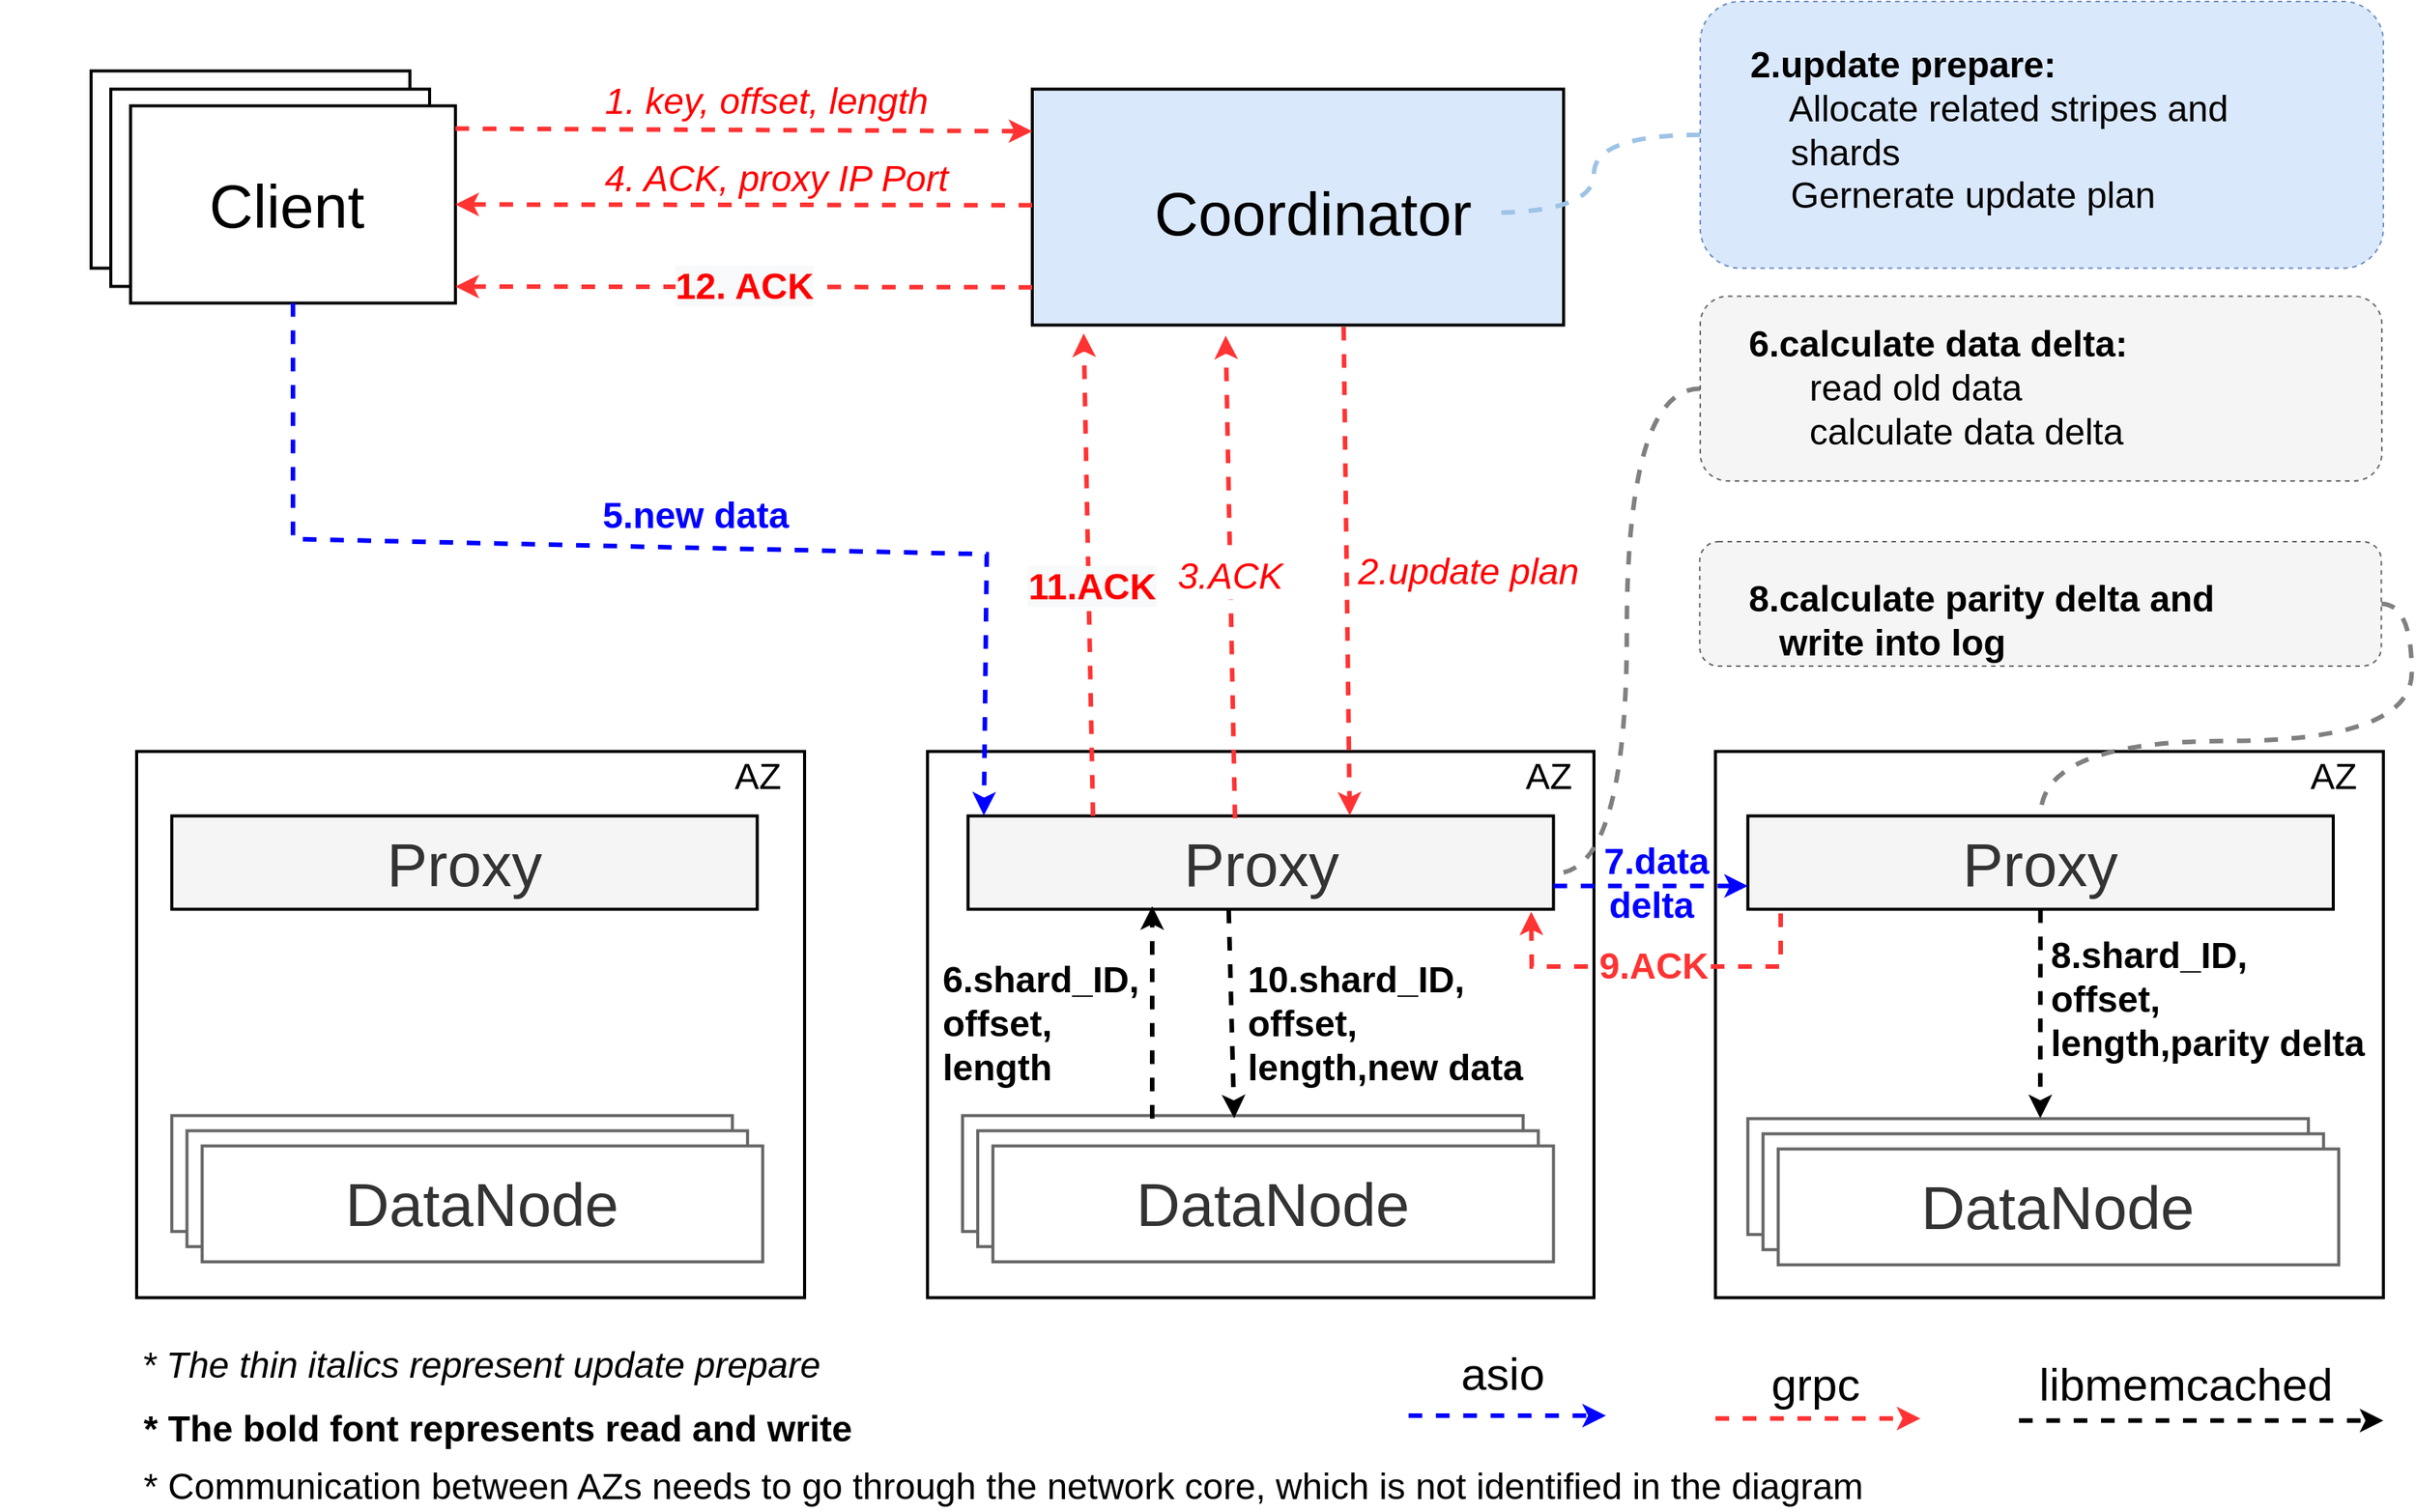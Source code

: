 <mxfile version="20.3.0" type="device"><diagram id="HhNs6VlUK-s6tqW2NsIr" name="第 1 页"><mxGraphModel dx="-1522" dy="-8291" grid="1" gridSize="10" guides="1" tooltips="1" connect="1" arrows="1" fold="1" page="1" pageScale="1" pageWidth="3300" pageHeight="4681" math="0" shadow="0"><root><mxCell id="0"/><mxCell id="1" parent="0"/><mxCell id="aSAHX1Qj_qLkxHgZWuh3-1" value="" style="rounded=0;whiteSpace=wrap;html=1;strokeWidth=2;" parent="1" vertex="1"><mxGeometry x="3471" y="9519.75" width="210" height="130" as="geometry"/></mxCell><mxCell id="aSAHX1Qj_qLkxHgZWuh3-2" value="" style="rounded=0;whiteSpace=wrap;html=1;strokeWidth=2;" parent="1" vertex="1"><mxGeometry x="3484" y="9531.75" width="210" height="130" as="geometry"/></mxCell><mxCell id="aSAHX1Qj_qLkxHgZWuh3-3" value="" style="rounded=0;whiteSpace=wrap;html=1;strokeWidth=2;" parent="1" vertex="1"><mxGeometry x="3497" y="9542.75" width="214" height="130" as="geometry"/></mxCell><mxCell id="aSAHX1Qj_qLkxHgZWuh3-4" value="&lt;font style=&quot;font-size: 40px;&quot;&gt;Client&lt;/font&gt;" style="text;html=1;strokeColor=none;fillColor=none;align=center;verticalAlign=middle;whiteSpace=wrap;rounded=0;" parent="1" vertex="1"><mxGeometry x="3528" y="9572.25" width="144" height="70.5" as="geometry"/></mxCell><mxCell id="aSAHX1Qj_qLkxHgZWuh3-5" value="" style="rounded=0;whiteSpace=wrap;html=1;fontSize=40;strokeWidth=2;fillColor=none;" parent="1" vertex="1"><mxGeometry x="3501" y="9968.25" width="440" height="360" as="geometry"/></mxCell><mxCell id="aSAHX1Qj_qLkxHgZWuh3-6" value="&lt;span style=&quot;font-size: 40px;&quot;&gt;Proxy&lt;/span&gt;&lt;span style=&quot;font-size: 40px;&quot;&gt;&lt;br&gt;&lt;/span&gt;" style="rounded=0;whiteSpace=wrap;html=1;strokeColor=#000000;strokeWidth=2;fontSize=30;fillColor=#f5f5f5;fontColor=#333333;" parent="1" vertex="1"><mxGeometry x="3524.17" y="10010.75" width="385.64" height="61.5" as="geometry"/></mxCell><mxCell id="aSAHX1Qj_qLkxHgZWuh3-7" value="DataNode" style="rounded=0;whiteSpace=wrap;html=1;fontSize=40;strokeWidth=2;fillColor=#FFFFFF;fontColor=#333333;strokeColor=#666666;" parent="1" vertex="1"><mxGeometry x="3524.17" y="10208.25" width="369.25" height="76.37" as="geometry"/></mxCell><mxCell id="aSAHX1Qj_qLkxHgZWuh3-8" value="&lt;div style=&quot;text-align: center;&quot;&gt;&lt;font style=&quot;font-size: 24px;&quot;&gt;AZ&lt;/font&gt;&lt;/div&gt;" style="text;whiteSpace=wrap;html=1;fontSize=30;" parent="1" vertex="1"><mxGeometry x="3893.42" y="9958.25" width="70" height="60" as="geometry"/></mxCell><mxCell id="aSAHX1Qj_qLkxHgZWuh3-9" value="" style="endArrow=classic;html=1;rounded=0;fontSize=19;dashed=1;strokeWidth=3;strokeColor=#FF3333;" parent="1" edge="1"><mxGeometry width="50" height="50" relative="1" as="geometry"><mxPoint x="4541" y="10407.88" as="sourcePoint"/><mxPoint x="4676.01" y="10407.88" as="targetPoint"/></mxGeometry></mxCell><mxCell id="aSAHX1Qj_qLkxHgZWuh3-10" value="&lt;font style=&quot;font-size: 30px;&quot;&gt;grpc&lt;/font&gt;" style="text;html=1;strokeColor=none;fillColor=none;align=center;verticalAlign=middle;whiteSpace=wrap;rounded=0;" parent="1" vertex="1"><mxGeometry x="4576.89" y="10369.88" width="60" height="30" as="geometry"/></mxCell><mxCell id="aSAHX1Qj_qLkxHgZWuh3-11" value="" style="endArrow=classic;html=1;rounded=0;fontSize=19;dashed=1;strokeWidth=3;strokeColor=#0000FF;" parent="1" edge="1"><mxGeometry width="50" height="50" relative="1" as="geometry"><mxPoint x="4338.88" y="10406.01" as="sourcePoint"/><mxPoint x="4468.88" y="10406.01" as="targetPoint"/></mxGeometry></mxCell><mxCell id="aSAHX1Qj_qLkxHgZWuh3-12" value="&lt;font style=&quot;font-size: 30px;&quot;&gt;asio&lt;/font&gt;" style="text;html=1;strokeColor=none;fillColor=none;align=center;verticalAlign=middle;whiteSpace=wrap;rounded=0;" parent="1" vertex="1"><mxGeometry x="4370.51" y="10363.01" width="60" height="30" as="geometry"/></mxCell><mxCell id="aSAHX1Qj_qLkxHgZWuh3-13" value="" style="endArrow=classic;html=1;rounded=0;fontSize=19;dashed=1;strokeWidth=3;strokeColor=#000000;" parent="1" edge="1"><mxGeometry width="50" height="50" relative="1" as="geometry"><mxPoint x="4741" y="10409.25" as="sourcePoint"/><mxPoint x="4981" y="10409.25" as="targetPoint"/></mxGeometry></mxCell><mxCell id="aSAHX1Qj_qLkxHgZWuh3-14" value="&lt;font style=&quot;font-size: 30px;&quot;&gt;libmemcached&lt;/font&gt;" style="text;html=1;strokeColor=none;fillColor=none;align=center;verticalAlign=middle;whiteSpace=wrap;rounded=0;" parent="1" vertex="1"><mxGeometry x="4821" y="10369.88" width="60" height="30" as="geometry"/></mxCell><mxCell id="aSAHX1Qj_qLkxHgZWuh3-15" value="DataNode" style="rounded=0;whiteSpace=wrap;html=1;fontSize=40;strokeWidth=2;fillColor=#FFFFFF;fontColor=#333333;strokeColor=#666666;" parent="1" vertex="1"><mxGeometry x="3534.17" y="10218.25" width="369.25" height="76.37" as="geometry"/></mxCell><mxCell id="aSAHX1Qj_qLkxHgZWuh3-16" value="DataNode" style="rounded=0;whiteSpace=wrap;html=1;fontSize=40;strokeWidth=2;fillColor=default;fontColor=#333333;strokeColor=#666666;" parent="1" vertex="1"><mxGeometry x="3544.17" y="10228.25" width="369.25" height="76.37" as="geometry"/></mxCell><mxCell id="aSAHX1Qj_qLkxHgZWuh3-17" value="" style="rounded=0;whiteSpace=wrap;html=1;fontSize=40;strokeWidth=2;fillColor=none;" parent="1" vertex="1"><mxGeometry x="4022" y="9968.25" width="439" height="360" as="geometry"/></mxCell><mxCell id="aSAHX1Qj_qLkxHgZWuh3-18" value="&lt;span style=&quot;font-size: 40px;&quot;&gt;Proxy&lt;/span&gt;&lt;span style=&quot;font-size: 40px;&quot;&gt;&lt;br&gt;&lt;/span&gt;" style="rounded=0;whiteSpace=wrap;html=1;strokeColor=#000000;strokeWidth=2;fontSize=30;fillColor=#f5f5f5;fontColor=#333333;" parent="1" vertex="1"><mxGeometry x="4048.68" y="10010.75" width="385.64" height="61.5" as="geometry"/></mxCell><mxCell id="aSAHX1Qj_qLkxHgZWuh3-19" value="DataNode" style="rounded=0;whiteSpace=wrap;html=1;fontSize=40;strokeWidth=2;fillColor=#FFFFFF;fontColor=#333333;strokeColor=#666666;" parent="1" vertex="1"><mxGeometry x="4045.07" y="10208.25" width="369.25" height="76.37" as="geometry"/></mxCell><mxCell id="aSAHX1Qj_qLkxHgZWuh3-20" value="DataNode" style="rounded=0;whiteSpace=wrap;html=1;fontSize=40;strokeWidth=2;fillColor=#FFFFFF;fontColor=#333333;strokeColor=#666666;" parent="1" vertex="1"><mxGeometry x="4055.07" y="10218.25" width="369.25" height="76.37" as="geometry"/></mxCell><mxCell id="aSAHX1Qj_qLkxHgZWuh3-21" value="DataNode" style="rounded=0;whiteSpace=wrap;html=1;fontSize=40;strokeWidth=2;fillColor=#FFFFFF;fontColor=#333333;strokeColor=#666666;" parent="1" vertex="1"><mxGeometry x="4065.07" y="10228.25" width="369.25" height="76.37" as="geometry"/></mxCell><mxCell id="aSAHX1Qj_qLkxHgZWuh3-22" value="" style="rounded=0;whiteSpace=wrap;html=1;fontSize=40;strokeWidth=2;fillColor=none;" parent="1" vertex="1"><mxGeometry x="4541" y="9968.25" width="440" height="360" as="geometry"/></mxCell><mxCell id="aSAHX1Qj_qLkxHgZWuh3-23" value="&lt;span style=&quot;font-size: 40px;&quot;&gt;Proxy&lt;/span&gt;&lt;span style=&quot;font-size: 40px;&quot;&gt;&lt;br&gt;&lt;/span&gt;" style="rounded=0;whiteSpace=wrap;html=1;strokeColor=#000000;strokeWidth=2;fontSize=30;fillColor=#f5f5f5;fontColor=#333333;" parent="1" vertex="1"><mxGeometry x="4562.36" y="10010.75" width="385.64" height="61.5" as="geometry"/></mxCell><mxCell id="aSAHX1Qj_qLkxHgZWuh3-24" value="DataNode" style="rounded=0;whiteSpace=wrap;html=1;fontSize=40;strokeWidth=2;fillColor=#FFFFFF;fontColor=#333333;strokeColor=#666666;" parent="1" vertex="1"><mxGeometry x="4562.36" y="10210.25" width="369.25" height="76.37" as="geometry"/></mxCell><mxCell id="aSAHX1Qj_qLkxHgZWuh3-25" value="DataNode" style="rounded=0;whiteSpace=wrap;html=1;fontSize=40;strokeWidth=2;fillColor=#FFFFFF;fontColor=#333333;strokeColor=#666666;" parent="1" vertex="1"><mxGeometry x="4572.36" y="10220.25" width="369.25" height="76.37" as="geometry"/></mxCell><mxCell id="aSAHX1Qj_qLkxHgZWuh3-26" value="DataNode" style="rounded=0;whiteSpace=wrap;html=1;fontSize=40;strokeWidth=2;fillColor=#FFFFFF;fontColor=#333333;strokeColor=#666666;" parent="1" vertex="1"><mxGeometry x="4582.36" y="10230.25" width="369.25" height="76.37" as="geometry"/></mxCell><mxCell id="aSAHX1Qj_qLkxHgZWuh3-27" value="" style="rounded=0;whiteSpace=wrap;html=1;strokeColor=#000000;strokeWidth=2;fontSize=30;fillColor=#dae8fc;" parent="1" vertex="1"><mxGeometry x="4091" y="9531.75" width="350" height="155.5" as="geometry"/></mxCell><mxCell id="aSAHX1Qj_qLkxHgZWuh3-28" value="&lt;font style=&quot;font-size: 24px;&quot;&gt;&lt;font color=&quot;#ff0000&quot;&gt;&lt;i&gt;1.&amp;nbsp;key, offset, length&lt;/i&gt;&lt;/font&gt;&lt;/font&gt;" style="text;html=1;strokeColor=none;fillColor=none;align=center;verticalAlign=middle;whiteSpace=wrap;rounded=0;" parent="1" vertex="1"><mxGeometry x="3711" y="9524.75" width="410" height="30" as="geometry"/></mxCell><mxCell id="aSAHX1Qj_qLkxHgZWuh3-29" value="" style="endArrow=classic;html=1;rounded=0;fontSize=19;dashed=1;strokeWidth=3;strokeColor=#FF3333;entryX=0;entryY=0.5;entryDx=0;entryDy=0;exitX=1;exitY=0.5;exitDx=0;exitDy=0;" parent="1" edge="1"><mxGeometry width="50" height="50" relative="1" as="geometry"><mxPoint x="3711" y="9557.75" as="sourcePoint"/><mxPoint x="4091" y="9559.5" as="targetPoint"/></mxGeometry></mxCell><mxCell id="aSAHX1Qj_qLkxHgZWuh3-30" style="edgeStyle=orthogonalEdgeStyle;curved=1;rounded=0;orthogonalLoop=1;jettySize=auto;html=1;exitX=0;exitY=0.5;exitDx=0;exitDy=0;dashed=1;fontSize=24;endSize=12;endArrow=none;endFill=0;strokeWidth=3;strokeColor=#9DC3E6;" parent="1" source="aSAHX1Qj_qLkxHgZWuh3-31" target="aSAHX1Qj_qLkxHgZWuh3-32" edge="1"><mxGeometry relative="1" as="geometry"><mxPoint x="4631" y="9428.25" as="targetPoint"/></mxGeometry></mxCell><mxCell id="aSAHX1Qj_qLkxHgZWuh3-31" value="" style="rounded=1;whiteSpace=wrap;html=1;fontSize=24;fillColor=#dae8fc;dashed=1;strokeColor=#6c8ebf;" parent="1" vertex="1"><mxGeometry x="4531" y="9474" width="450" height="175.75" as="geometry"/></mxCell><mxCell id="aSAHX1Qj_qLkxHgZWuh3-32" value="&lt;span style=&quot;font-size: 40px;&quot;&gt;Coordinator&lt;/span&gt;" style="text;html=1;strokeColor=none;fillColor=none;align=center;verticalAlign=middle;whiteSpace=wrap;rounded=0;fontSize=24;" parent="1" vertex="1"><mxGeometry x="4161" y="9598.19" width="230" height="30" as="geometry"/></mxCell><mxCell id="aSAHX1Qj_qLkxHgZWuh3-33" value="&lt;b&gt;2.update prepare:&lt;/b&gt;&lt;br&gt;&amp;nbsp; &amp;nbsp; Allocate related stripes and&amp;nbsp; &amp;nbsp; &amp;nbsp; shards&lt;br&gt;&amp;nbsp; &amp;nbsp; Gernerate update plan" style="text;html=1;strokeColor=none;fillColor=none;align=left;verticalAlign=middle;whiteSpace=wrap;rounded=0;fontSize=24;" parent="1" vertex="1"><mxGeometry x="4562.36" y="9493.13" width="330" height="132.62" as="geometry"/></mxCell><mxCell id="aSAHX1Qj_qLkxHgZWuh3-34" style="edgeStyle=orthogonalEdgeStyle;curved=1;rounded=0;orthogonalLoop=1;jettySize=auto;html=1;exitX=0.5;exitY=1;exitDx=0;exitDy=0;dashed=1;strokeWidth=3;fontSize=24;fontColor=#FF0000;endArrow=none;endFill=0;endSize=12;" parent="1" source="aSAHX1Qj_qLkxHgZWuh3-32" target="aSAHX1Qj_qLkxHgZWuh3-32" edge="1"><mxGeometry relative="1" as="geometry"/></mxCell><mxCell id="aSAHX1Qj_qLkxHgZWuh3-35" value="" style="endArrow=classic;html=1;rounded=0;fontSize=19;dashed=1;strokeWidth=3;strokeColor=#FF3333;entryX=0.652;entryY=-0.005;entryDx=0;entryDy=0;entryPerimeter=0;exitX=0.586;exitY=1.007;exitDx=0;exitDy=0;exitPerimeter=0;" parent="1" source="aSAHX1Qj_qLkxHgZWuh3-27" target="aSAHX1Qj_qLkxHgZWuh3-18" edge="1"><mxGeometry width="50" height="50" relative="1" as="geometry"><mxPoint x="4261" y="9688.25" as="sourcePoint"/><mxPoint x="4131" y="9619.5" as="targetPoint"/></mxGeometry></mxCell><mxCell id="aSAHX1Qj_qLkxHgZWuh3-36" value="&lt;font style=&quot;font-size: 24px;&quot;&gt;&lt;i&gt;&lt;b&gt;&amp;nbsp;&lt;br&gt;&lt;/b&gt;&amp;nbsp;&lt;font color=&quot;#ff0000&quot;&gt;2.update plan&lt;/font&gt;&lt;/i&gt;&lt;/font&gt;" style="text;html=1;strokeColor=none;fillColor=none;align=center;verticalAlign=middle;whiteSpace=wrap;rounded=0;" parent="1" vertex="1"><mxGeometry x="4260" y="9820" width="230" height="30" as="geometry"/></mxCell><mxCell id="aSAHX1Qj_qLkxHgZWuh3-37" value="&lt;i style=&quot;color: rgb(255, 0, 0); font-family: Helvetica; font-size: 24px; font-variant-ligatures: normal; font-variant-caps: normal; font-weight: 400; letter-spacing: normal; orphans: 2; text-align: center; text-indent: 0px; text-transform: none; widows: 2; word-spacing: 0px; -webkit-text-stroke-width: 0px; text-decoration-thickness: initial; text-decoration-style: initial; text-decoration-color: initial;&quot;&gt;3.ACK&lt;/i&gt;" style="endArrow=classic;html=1;rounded=0;fontSize=19;dashed=1;strokeWidth=3;strokeColor=#FF3333;entryX=0.364;entryY=1.045;entryDx=0;entryDy=0;entryPerimeter=0;exitX=0.456;exitY=0.024;exitDx=0;exitDy=0;exitPerimeter=0;" parent="1" source="aSAHX1Qj_qLkxHgZWuh3-18" target="aSAHX1Qj_qLkxHgZWuh3-27" edge="1"><mxGeometry width="50" height="50" relative="1" as="geometry"><mxPoint x="4022.18" y="9678.25" as="sourcePoint"/><mxPoint x="4021.996" y="9917.45" as="targetPoint"/></mxGeometry></mxCell><mxCell id="aSAHX1Qj_qLkxHgZWuh3-38" value="" style="endArrow=classic;html=1;rounded=0;fontSize=19;dashed=1;strokeWidth=3;strokeColor=#FF3333;entryX=1;entryY=0.5;entryDx=0;entryDy=0;" parent="1" target="aSAHX1Qj_qLkxHgZWuh3-3" edge="1"><mxGeometry width="50" height="50" relative="1" as="geometry"><mxPoint x="4091" y="9608.25" as="sourcePoint"/><mxPoint x="3761" y="9738.25" as="targetPoint"/></mxGeometry></mxCell><mxCell id="aSAHX1Qj_qLkxHgZWuh3-39" value="&lt;font style=&quot;font-size: 24px;&quot;&gt;&lt;font color=&quot;#ff0000&quot;&gt;&lt;i&gt;4. ACK, proxy IP Port&lt;/i&gt;&lt;/font&gt;&lt;/font&gt;" style="text;html=1;strokeColor=none;fillColor=none;align=center;verticalAlign=middle;whiteSpace=wrap;rounded=0;" parent="1" vertex="1"><mxGeometry x="3795" y="9570.75" width="255" height="40" as="geometry"/></mxCell><mxCell id="aSAHX1Qj_qLkxHgZWuh3-40" value="" style="endArrow=classic;html=1;rounded=0;fontSize=19;dashed=1;strokeWidth=3;strokeColor=#0000FF;exitX=0.5;exitY=1;exitDx=0;exitDy=0;entryX=0.027;entryY=-0.005;entryDx=0;entryDy=0;entryPerimeter=0;" parent="1" source="aSAHX1Qj_qLkxHgZWuh3-3" target="aSAHX1Qj_qLkxHgZWuh3-18" edge="1"><mxGeometry width="50" height="50" relative="1" as="geometry"><mxPoint x="3691" y="9748.25" as="sourcePoint"/><mxPoint x="3821" y="9748.25" as="targetPoint"/><Array as="points"><mxPoint x="3604" y="9828.25"/><mxPoint x="4061" y="9838.25"/></Array></mxGeometry></mxCell><mxCell id="aSAHX1Qj_qLkxHgZWuh3-41" value="&lt;font style=&quot;font-size: 24px;&quot;&gt;&lt;b style=&quot;&quot;&gt;&lt;font style=&quot;&quot; color=&quot;#0000ff&quot;&gt;&amp;nbsp;5.&lt;/font&gt;&lt;font style=&quot;&quot; color=&quot;#0000ff&quot;&gt;new data&lt;/font&gt;&lt;/b&gt;&lt;/font&gt;" style="text;html=1;strokeColor=none;fillColor=none;align=center;verticalAlign=middle;whiteSpace=wrap;rounded=0;" parent="1" vertex="1"><mxGeometry x="3781" y="9788.25" width="170" height="50" as="geometry"/></mxCell><mxCell id="aSAHX1Qj_qLkxHgZWuh3-42" style="edgeStyle=orthogonalEdgeStyle;curved=1;rounded=0;orthogonalLoop=1;jettySize=auto;html=1;exitX=0;exitY=0.5;exitDx=0;exitDy=0;entryX=1.002;entryY=0.616;entryDx=0;entryDy=0;entryPerimeter=0;dashed=1;strokeWidth=3;fontSize=24;fontColor=#0000FF;endArrow=none;endFill=0;endSize=12;strokeColor=#808080;" parent="1" source="aSAHX1Qj_qLkxHgZWuh3-43" target="aSAHX1Qj_qLkxHgZWuh3-18" edge="1"><mxGeometry relative="1" as="geometry"/></mxCell><mxCell id="aSAHX1Qj_qLkxHgZWuh3-43" value="" style="rounded=1;whiteSpace=wrap;html=1;fontSize=24;fillColor=#f5f5f5;dashed=1;strokeColor=#666666;fontColor=#333333;" parent="1" vertex="1"><mxGeometry x="4531" y="9668.25" width="449" height="121.75" as="geometry"/></mxCell><mxCell id="aSAHX1Qj_qLkxHgZWuh3-44" value="&lt;b&gt;6.calculate data delta:&lt;/b&gt;&lt;br&gt;&amp;nbsp; &amp;nbsp; &amp;nbsp; read old data&lt;br&gt;&amp;nbsp; &amp;nbsp; &amp;nbsp; calculate data delta" style="text;html=1;strokeColor=none;fillColor=none;align=left;verticalAlign=middle;whiteSpace=wrap;rounded=0;fontSize=24;" parent="1" vertex="1"><mxGeometry x="4561" y="9685.53" width="330" height="87.18" as="geometry"/></mxCell><mxCell id="aSAHX1Qj_qLkxHgZWuh3-55" value="" style="endArrow=classic;html=1;rounded=0;fontSize=19;dashed=1;strokeWidth=3;strokeColor=#000000;" parent="1" edge="1"><mxGeometry width="50" height="50" relative="1" as="geometry"><mxPoint x="4170" y="10210.25" as="sourcePoint"/><mxPoint x="4170" y="10070.25" as="targetPoint"/></mxGeometry></mxCell><mxCell id="aSAHX1Qj_qLkxHgZWuh3-58" value="&lt;b&gt;6.shard_ID, offset,&lt;br&gt;length&lt;br&gt;&lt;/b&gt;" style="text;html=1;strokeColor=none;fillColor=none;align=left;verticalAlign=middle;whiteSpace=wrap;rounded=0;fontSize=24;" parent="1" vertex="1"><mxGeometry x="4030" y="10126.66" width="210" height="43.18" as="geometry"/></mxCell><mxCell id="aSAHX1Qj_qLkxHgZWuh3-60" value="&lt;b style=&quot;color: rgb(255, 0, 0); font-family: Helvetica; font-size: 24px; font-style: normal; font-variant-ligatures: normal; font-variant-caps: normal; letter-spacing: normal; orphans: 2; text-align: center; text-indent: 0px; text-transform: none; widows: 2; word-spacing: 0px; -webkit-text-stroke-width: 0px; background-color: rgb(248, 249, 250); text-decoration-thickness: initial; text-decoration-style: initial; text-decoration-color: initial;&quot;&gt;11.ACK&lt;/b&gt;" style="endArrow=classic;html=1;rounded=0;fontSize=19;dashed=1;strokeWidth=3;strokeColor=#FF3333;entryX=0.364;entryY=1.045;entryDx=0;entryDy=0;entryPerimeter=0;exitX=0.456;exitY=0.024;exitDx=0;exitDy=0;exitPerimeter=0;" parent="1" edge="1"><mxGeometry x="-0.052" y="-2" width="50" height="50" relative="1" as="geometry"><mxPoint x="4131.002" y="10010.746" as="sourcePoint"/><mxPoint x="4124.87" y="9692.767" as="targetPoint"/><mxPoint as="offset"/></mxGeometry></mxCell><mxCell id="aSAHX1Qj_qLkxHgZWuh3-61" value="&lt;b style=&quot;color: rgb(255, 0, 0); font-family: Helvetica; font-size: 24px; font-style: normal; font-variant-ligatures: normal; font-variant-caps: normal; letter-spacing: normal; orphans: 2; text-align: center; text-indent: 0px; text-transform: none; widows: 2; word-spacing: 0px; -webkit-text-stroke-width: 0px; background-color: rgb(248, 249, 250); text-decoration-thickness: initial; text-decoration-style: initial; text-decoration-color: initial;&quot;&gt;12. ACK&lt;/b&gt;" style="endArrow=classic;html=1;rounded=0;fontSize=19;dashed=1;strokeWidth=3;strokeColor=#FF3333;entryX=1;entryY=0.5;entryDx=0;entryDy=0;" parent="1" edge="1"><mxGeometry width="50" height="50" relative="1" as="geometry"><mxPoint x="4091" y="9662.33" as="sourcePoint"/><mxPoint x="3711" y="9661.83" as="targetPoint"/></mxGeometry></mxCell><mxCell id="aSAHX1Qj_qLkxHgZWuh3-62" value="&lt;span style=&quot;font-size: 24px;&quot;&gt;&lt;i style=&quot;&quot;&gt;* The thin italics represent update prepare&lt;/i&gt;&lt;/span&gt;" style="text;html=1;strokeColor=none;fillColor=none;align=center;verticalAlign=middle;whiteSpace=wrap;rounded=0;" parent="1" vertex="1"><mxGeometry x="3496" y="10358.25" width="464" height="30" as="geometry"/></mxCell><mxCell id="aSAHX1Qj_qLkxHgZWuh3-63" value="&lt;span style=&quot;font-size: 24px;&quot;&gt;&lt;b style=&quot;&quot;&gt;* The bold font represents read and write&lt;/b&gt;&lt;/span&gt;" style="text;html=1;strokeColor=none;fillColor=none;align=center;verticalAlign=middle;whiteSpace=wrap;rounded=0;" parent="1" vertex="1"><mxGeometry x="3468.42" y="10399.88" width="541.58" height="30" as="geometry"/></mxCell><mxCell id="aSAHX1Qj_qLkxHgZWuh3-64" value="&lt;span style=&quot;font-size: 24px;&quot;&gt;* Communication between AZs needs to go through the network core, which is not identified in the diagram&lt;/span&gt;" style="text;html=1;strokeColor=none;fillColor=none;align=center;verticalAlign=middle;whiteSpace=wrap;rounded=0;" parent="1" vertex="1"><mxGeometry x="3411" y="10438.25" width="1321.83" height="30" as="geometry"/></mxCell><mxCell id="aSAHX1Qj_qLkxHgZWuh3-65" value="&lt;div style=&quot;text-align: center;&quot;&gt;&lt;font style=&quot;font-size: 24px;&quot;&gt;AZ&lt;/font&gt;&lt;/div&gt;" style="text;whiteSpace=wrap;html=1;fontSize=30;" parent="1" vertex="1"><mxGeometry x="4414.32" y="9958.25" width="70" height="60" as="geometry"/></mxCell><mxCell id="aSAHX1Qj_qLkxHgZWuh3-66" value="&lt;div style=&quot;text-align: center;&quot;&gt;&lt;font style=&quot;font-size: 24px;&quot;&gt;AZ&lt;/font&gt;&lt;/div&gt;" style="text;whiteSpace=wrap;html=1;fontSize=30;" parent="1" vertex="1"><mxGeometry x="4931" y="9958.25" width="70" height="60" as="geometry"/></mxCell><mxCell id="Ac6IpZgoqNE9mkRB9eyV-2" value="" style="endArrow=classic;html=1;rounded=0;entryX=0;entryY=0.75;entryDx=0;entryDy=0;exitX=1;exitY=0.75;exitDx=0;exitDy=0;strokeWidth=3;strokeColor=#0000FF;dashed=1;" parent="1" source="aSAHX1Qj_qLkxHgZWuh3-18" target="aSAHX1Qj_qLkxHgZWuh3-23" edge="1"><mxGeometry width="50" height="50" relative="1" as="geometry"><mxPoint x="4190" y="10010" as="sourcePoint"/><mxPoint x="4240" y="9960" as="targetPoint"/></mxGeometry></mxCell><mxCell id="Ac6IpZgoqNE9mkRB9eyV-3" value="&lt;font style=&quot;font-size: 24px;&quot;&gt;&lt;b style=&quot;&quot;&gt;&lt;font style=&quot;&quot; color=&quot;#0000ff&quot;&gt;&amp;nbsp;7.&lt;/font&gt;&lt;font style=&quot;&quot; color=&quot;#0000ff&quot;&gt;data&lt;br&gt;delta&lt;br&gt;&lt;/font&gt;&lt;/b&gt;&lt;/font&gt;" style="text;html=1;strokeColor=none;fillColor=none;align=center;verticalAlign=middle;whiteSpace=wrap;rounded=0;" parent="1" vertex="1"><mxGeometry x="4414.32" y="10030" width="170" height="50" as="geometry"/></mxCell><mxCell id="Ac6IpZgoqNE9mkRB9eyV-5" style="edgeStyle=orthogonalEdgeStyle;curved=1;rounded=0;orthogonalLoop=1;jettySize=auto;html=1;exitX=1;exitY=0.5;exitDx=0;exitDy=0;dashed=1;strokeWidth=3;fontSize=24;fontColor=#0000FF;endArrow=none;endFill=0;endSize=12;strokeColor=#808080;" parent="1" source="Ac6IpZgoqNE9mkRB9eyV-6" target="aSAHX1Qj_qLkxHgZWuh3-23" edge="1"><mxGeometry relative="1" as="geometry"><mxPoint x="4434.321" y="10178.444" as="targetPoint"/></mxGeometry></mxCell><mxCell id="Ac6IpZgoqNE9mkRB9eyV-6" value="" style="rounded=1;whiteSpace=wrap;html=1;fontSize=24;fillColor=#f5f5f5;dashed=1;strokeColor=#666666;fontColor=#333333;" parent="1" vertex="1"><mxGeometry x="4530.68" y="9830" width="449" height="81.94" as="geometry"/></mxCell><mxCell id="Ac6IpZgoqNE9mkRB9eyV-7" value="&lt;b&gt;8.calculate parity delta and&lt;br&gt;&lt;/b&gt;&amp;nbsp; &amp;nbsp;&lt;b&gt;write into log&lt;/b&gt;&amp;nbsp; &amp;nbsp; &amp;nbsp; &amp;nbsp;" style="text;html=1;strokeColor=none;fillColor=none;align=left;verticalAlign=middle;whiteSpace=wrap;rounded=0;fontSize=24;" parent="1" vertex="1"><mxGeometry x="4561" y="9838.25" width="330" height="87.18" as="geometry"/></mxCell><mxCell id="Ac6IpZgoqNE9mkRB9eyV-9" value="&lt;b&gt;8.shard_ID, offset,&lt;br&gt;length,parity delta&lt;br&gt;&lt;/b&gt;" style="text;html=1;strokeColor=none;fillColor=none;align=left;verticalAlign=middle;whiteSpace=wrap;rounded=0;fontSize=24;" parent="1" vertex="1"><mxGeometry x="4760" y="10110" width="210" height="43.18" as="geometry"/></mxCell><mxCell id="Ac6IpZgoqNE9mkRB9eyV-10" value="" style="endArrow=classic;html=1;rounded=0;fontSize=19;dashed=1;strokeWidth=3;strokeColor=#000000;" parent="1" source="aSAHX1Qj_qLkxHgZWuh3-23" edge="1"><mxGeometry width="50" height="50" relative="1" as="geometry"><mxPoint x="4810" y="10218.25" as="sourcePoint"/><mxPoint x="4755" y="10210" as="targetPoint"/></mxGeometry></mxCell><mxCell id="Ac6IpZgoqNE9mkRB9eyV-11" value="" style="endArrow=none;startArrow=classic;html=1;rounded=0;dashed=1;strokeColor=#FF3333;strokeWidth=3;exitX=0.962;exitY=1.026;exitDx=0;exitDy=0;exitPerimeter=0;fontColor=#FF3333;startFill=1;endFill=0;" parent="1" source="aSAHX1Qj_qLkxHgZWuh3-18" edge="1"><mxGeometry width="50" height="50" relative="1" as="geometry"><mxPoint x="4490" y="10150" as="sourcePoint"/><mxPoint x="4584" y="10074" as="targetPoint"/><Array as="points"><mxPoint x="4420" y="10110"/><mxPoint x="4584" y="10110"/></Array></mxGeometry></mxCell><mxCell id="Ac6IpZgoqNE9mkRB9eyV-12" value="&lt;font style=&quot;font-size: 24px;&quot;&gt;9.ACK&lt;/font&gt;" style="edgeLabel;html=1;align=center;verticalAlign=middle;resizable=0;points=[];fontColor=#FF3333;fontSize=24;fontStyle=1" parent="Ac6IpZgoqNE9mkRB9eyV-11" vertex="1" connectable="0"><mxGeometry x="0.137" y="-2" relative="1" as="geometry"><mxPoint x="-19" y="-2" as="offset"/></mxGeometry></mxCell><mxCell id="Ac6IpZgoqNE9mkRB9eyV-13" value="&lt;b&gt;10.shard_ID, offset,&lt;br&gt;length,new data&lt;br&gt;&lt;/b&gt;" style="text;html=1;strokeColor=none;fillColor=none;align=left;verticalAlign=middle;whiteSpace=wrap;rounded=0;fontSize=24;" parent="1" vertex="1"><mxGeometry x="4231" y="10126.66" width="210" height="43.18" as="geometry"/></mxCell><mxCell id="Ac6IpZgoqNE9mkRB9eyV-14" value="" style="endArrow=classic;html=1;rounded=0;fontSize=19;dashed=1;strokeWidth=3;strokeColor=#000000;" parent="1" edge="1"><mxGeometry width="50" height="50" relative="1" as="geometry"><mxPoint x="4220.38" y="10072.5" as="sourcePoint"/><mxPoint x="4224" y="10210" as="targetPoint"/></mxGeometry></mxCell></root></mxGraphModel></diagram></mxfile>